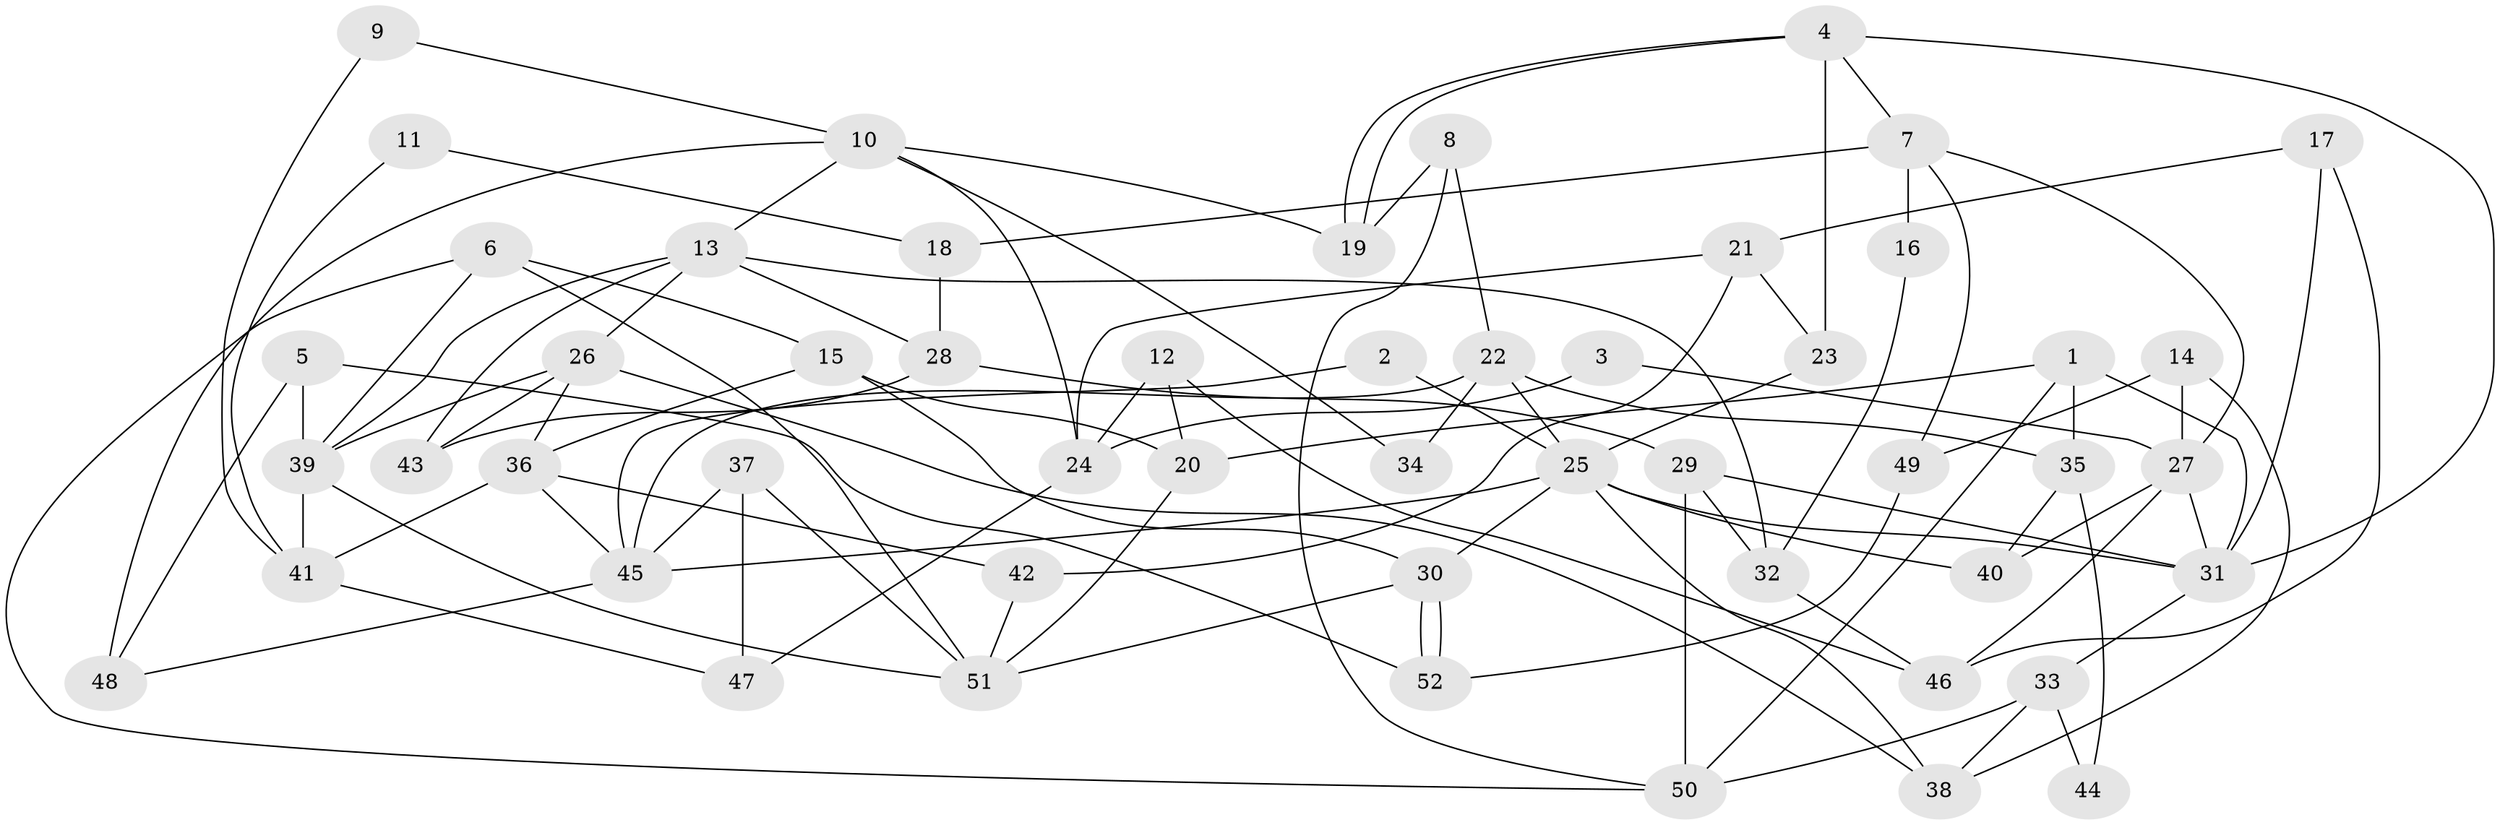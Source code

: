 // coarse degree distribution, {8: 0.09375, 2: 0.09375, 6: 0.15625, 5: 0.1875, 4: 0.15625, 3: 0.1875, 7: 0.09375, 9: 0.03125}
// Generated by graph-tools (version 1.1) at 2025/42/03/06/25 10:42:01]
// undirected, 52 vertices, 104 edges
graph export_dot {
graph [start="1"]
  node [color=gray90,style=filled];
  1;
  2;
  3;
  4;
  5;
  6;
  7;
  8;
  9;
  10;
  11;
  12;
  13;
  14;
  15;
  16;
  17;
  18;
  19;
  20;
  21;
  22;
  23;
  24;
  25;
  26;
  27;
  28;
  29;
  30;
  31;
  32;
  33;
  34;
  35;
  36;
  37;
  38;
  39;
  40;
  41;
  42;
  43;
  44;
  45;
  46;
  47;
  48;
  49;
  50;
  51;
  52;
  1 -- 50;
  1 -- 31;
  1 -- 20;
  1 -- 35;
  2 -- 45;
  2 -- 25;
  3 -- 27;
  3 -- 24;
  4 -- 19;
  4 -- 19;
  4 -- 23;
  4 -- 7;
  4 -- 31;
  5 -- 48;
  5 -- 39;
  5 -- 52;
  6 -- 39;
  6 -- 51;
  6 -- 15;
  6 -- 50;
  7 -- 27;
  7 -- 16;
  7 -- 18;
  7 -- 49;
  8 -- 22;
  8 -- 50;
  8 -- 19;
  9 -- 10;
  9 -- 41;
  10 -- 13;
  10 -- 19;
  10 -- 24;
  10 -- 34;
  10 -- 48;
  11 -- 18;
  11 -- 41;
  12 -- 46;
  12 -- 20;
  12 -- 24;
  13 -- 32;
  13 -- 26;
  13 -- 28;
  13 -- 39;
  13 -- 43;
  14 -- 49;
  14 -- 38;
  14 -- 27;
  15 -- 30;
  15 -- 20;
  15 -- 36;
  16 -- 32;
  17 -- 31;
  17 -- 21;
  17 -- 46;
  18 -- 28;
  20 -- 51;
  21 -- 42;
  21 -- 24;
  21 -- 23;
  22 -- 25;
  22 -- 35;
  22 -- 34;
  22 -- 45;
  23 -- 25;
  24 -- 47;
  25 -- 45;
  25 -- 30;
  25 -- 31;
  25 -- 38;
  25 -- 40;
  26 -- 43;
  26 -- 39;
  26 -- 36;
  26 -- 38;
  27 -- 31;
  27 -- 40;
  27 -- 46;
  28 -- 29;
  28 -- 43;
  29 -- 31;
  29 -- 50;
  29 -- 32;
  30 -- 51;
  30 -- 52;
  30 -- 52;
  31 -- 33;
  32 -- 46;
  33 -- 38;
  33 -- 44;
  33 -- 50;
  35 -- 40;
  35 -- 44;
  36 -- 41;
  36 -- 42;
  36 -- 45;
  37 -- 45;
  37 -- 51;
  37 -- 47;
  39 -- 41;
  39 -- 51;
  41 -- 47;
  42 -- 51;
  45 -- 48;
  49 -- 52;
}
